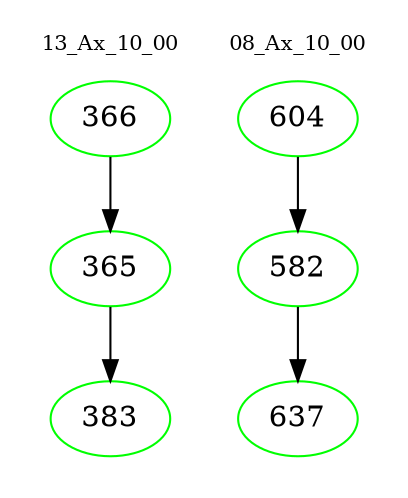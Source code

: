 digraph{
subgraph cluster_0 {
color = white
label = "13_Ax_10_00";
fontsize=10;
T0_366 [label="366", color="green"]
T0_366 -> T0_365 [color="black"]
T0_365 [label="365", color="green"]
T0_365 -> T0_383 [color="black"]
T0_383 [label="383", color="green"]
}
subgraph cluster_1 {
color = white
label = "08_Ax_10_00";
fontsize=10;
T1_604 [label="604", color="green"]
T1_604 -> T1_582 [color="black"]
T1_582 [label="582", color="green"]
T1_582 -> T1_637 [color="black"]
T1_637 [label="637", color="green"]
}
}
